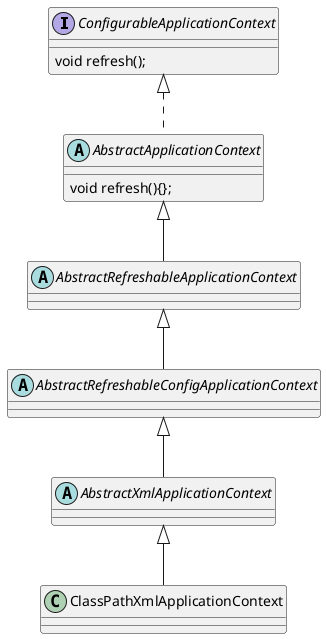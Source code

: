 @startuml
'https://plantuml.com/class-diagram
interface ConfigurableApplicationContext{
     void refresh();
}
abstract class AbstractApplicationContext{
     void refresh(){};
}

abstract class AbstractRefreshableApplicationContext{
}

abstract class AbstractRefreshableConfigApplicationContext{
}
abstract class AbstractXmlApplicationContext{
}

class ClassPathXmlApplicationContext{
}

ConfigurableApplicationContext <|.. AbstractApplicationContext
AbstractApplicationContext <|-- AbstractRefreshableApplicationContext
AbstractRefreshableApplicationContext <|-- AbstractRefreshableConfigApplicationContext
AbstractRefreshableConfigApplicationContext <|-- AbstractXmlApplicationContext
AbstractXmlApplicationContext <|-- ClassPathXmlApplicationContext
@enduml